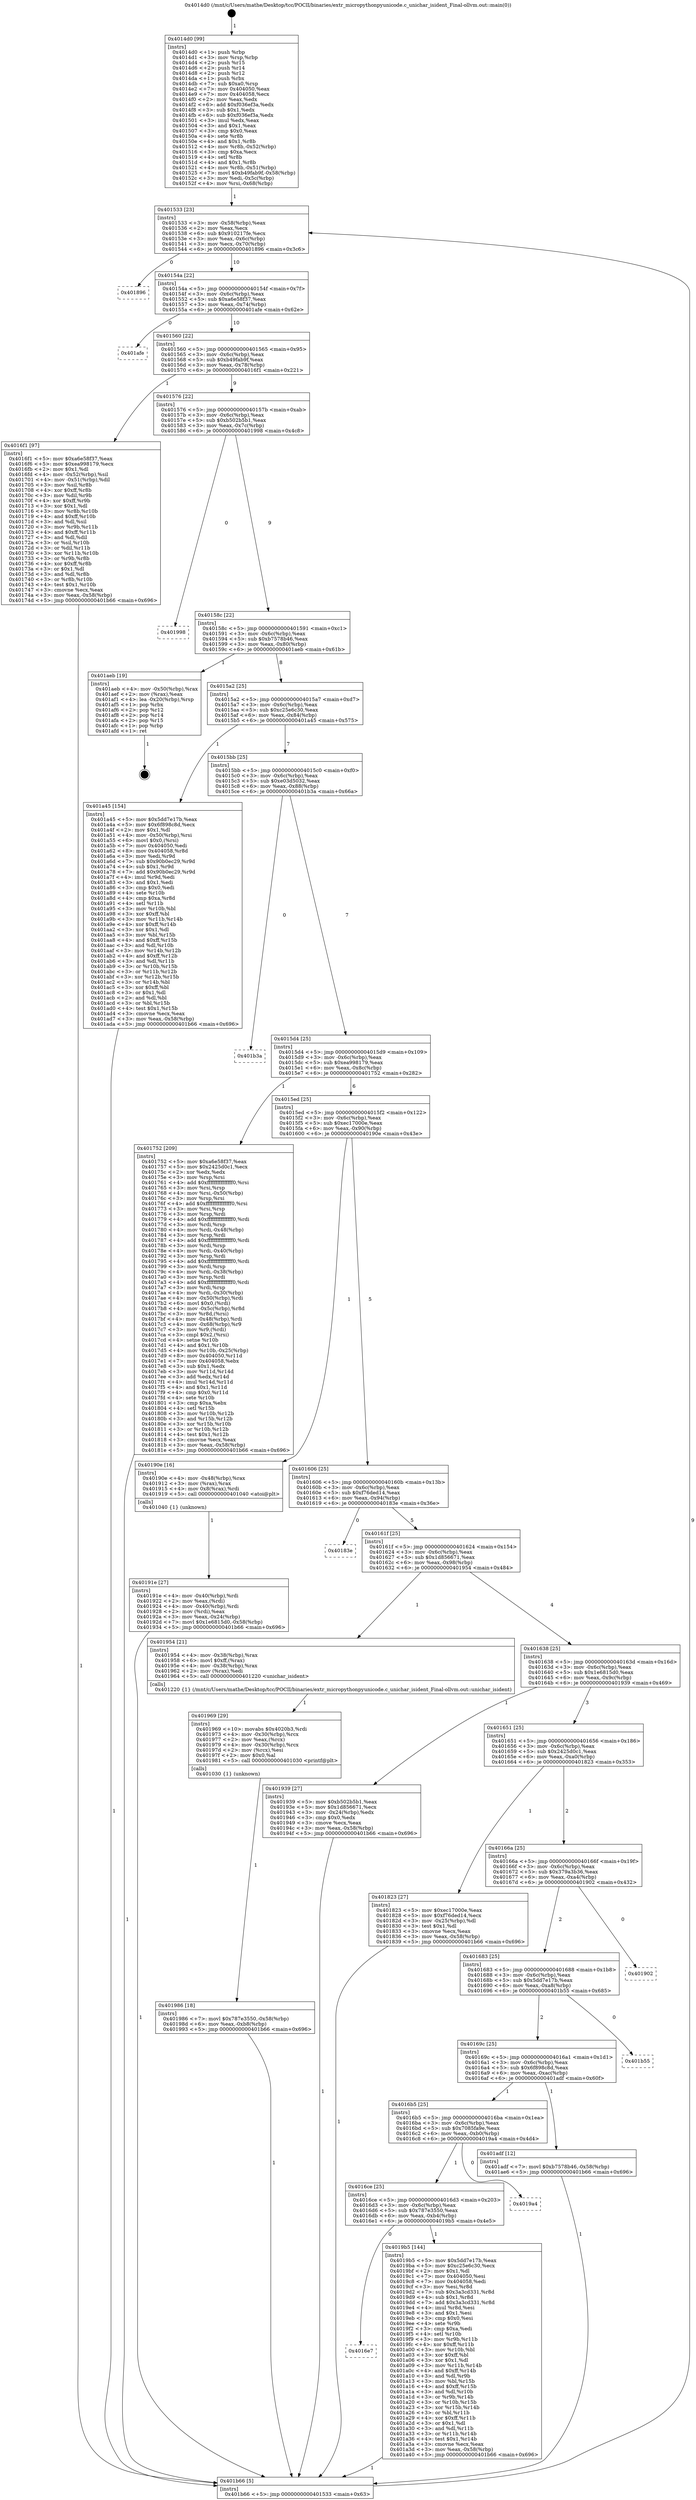 digraph "0x4014d0" {
  label = "0x4014d0 (/mnt/c/Users/mathe/Desktop/tcc/POCII/binaries/extr_micropythonpyunicode.c_unichar_isident_Final-ollvm.out::main(0))"
  labelloc = "t"
  node[shape=record]

  Entry [label="",width=0.3,height=0.3,shape=circle,fillcolor=black,style=filled]
  "0x401533" [label="{
     0x401533 [23]\l
     | [instrs]\l
     &nbsp;&nbsp;0x401533 \<+3\>: mov -0x58(%rbp),%eax\l
     &nbsp;&nbsp;0x401536 \<+2\>: mov %eax,%ecx\l
     &nbsp;&nbsp;0x401538 \<+6\>: sub $0x910217fe,%ecx\l
     &nbsp;&nbsp;0x40153e \<+3\>: mov %eax,-0x6c(%rbp)\l
     &nbsp;&nbsp;0x401541 \<+3\>: mov %ecx,-0x70(%rbp)\l
     &nbsp;&nbsp;0x401544 \<+6\>: je 0000000000401896 \<main+0x3c6\>\l
  }"]
  "0x401896" [label="{
     0x401896\l
  }", style=dashed]
  "0x40154a" [label="{
     0x40154a [22]\l
     | [instrs]\l
     &nbsp;&nbsp;0x40154a \<+5\>: jmp 000000000040154f \<main+0x7f\>\l
     &nbsp;&nbsp;0x40154f \<+3\>: mov -0x6c(%rbp),%eax\l
     &nbsp;&nbsp;0x401552 \<+5\>: sub $0xa6e58f37,%eax\l
     &nbsp;&nbsp;0x401557 \<+3\>: mov %eax,-0x74(%rbp)\l
     &nbsp;&nbsp;0x40155a \<+6\>: je 0000000000401afe \<main+0x62e\>\l
  }"]
  Exit [label="",width=0.3,height=0.3,shape=circle,fillcolor=black,style=filled,peripheries=2]
  "0x401afe" [label="{
     0x401afe\l
  }", style=dashed]
  "0x401560" [label="{
     0x401560 [22]\l
     | [instrs]\l
     &nbsp;&nbsp;0x401560 \<+5\>: jmp 0000000000401565 \<main+0x95\>\l
     &nbsp;&nbsp;0x401565 \<+3\>: mov -0x6c(%rbp),%eax\l
     &nbsp;&nbsp;0x401568 \<+5\>: sub $0xb49fab9f,%eax\l
     &nbsp;&nbsp;0x40156d \<+3\>: mov %eax,-0x78(%rbp)\l
     &nbsp;&nbsp;0x401570 \<+6\>: je 00000000004016f1 \<main+0x221\>\l
  }"]
  "0x4016e7" [label="{
     0x4016e7\l
  }", style=dashed]
  "0x4016f1" [label="{
     0x4016f1 [97]\l
     | [instrs]\l
     &nbsp;&nbsp;0x4016f1 \<+5\>: mov $0xa6e58f37,%eax\l
     &nbsp;&nbsp;0x4016f6 \<+5\>: mov $0xea998179,%ecx\l
     &nbsp;&nbsp;0x4016fb \<+2\>: mov $0x1,%dl\l
     &nbsp;&nbsp;0x4016fd \<+4\>: mov -0x52(%rbp),%sil\l
     &nbsp;&nbsp;0x401701 \<+4\>: mov -0x51(%rbp),%dil\l
     &nbsp;&nbsp;0x401705 \<+3\>: mov %sil,%r8b\l
     &nbsp;&nbsp;0x401708 \<+4\>: xor $0xff,%r8b\l
     &nbsp;&nbsp;0x40170c \<+3\>: mov %dil,%r9b\l
     &nbsp;&nbsp;0x40170f \<+4\>: xor $0xff,%r9b\l
     &nbsp;&nbsp;0x401713 \<+3\>: xor $0x1,%dl\l
     &nbsp;&nbsp;0x401716 \<+3\>: mov %r8b,%r10b\l
     &nbsp;&nbsp;0x401719 \<+4\>: and $0xff,%r10b\l
     &nbsp;&nbsp;0x40171d \<+3\>: and %dl,%sil\l
     &nbsp;&nbsp;0x401720 \<+3\>: mov %r9b,%r11b\l
     &nbsp;&nbsp;0x401723 \<+4\>: and $0xff,%r11b\l
     &nbsp;&nbsp;0x401727 \<+3\>: and %dl,%dil\l
     &nbsp;&nbsp;0x40172a \<+3\>: or %sil,%r10b\l
     &nbsp;&nbsp;0x40172d \<+3\>: or %dil,%r11b\l
     &nbsp;&nbsp;0x401730 \<+3\>: xor %r11b,%r10b\l
     &nbsp;&nbsp;0x401733 \<+3\>: or %r9b,%r8b\l
     &nbsp;&nbsp;0x401736 \<+4\>: xor $0xff,%r8b\l
     &nbsp;&nbsp;0x40173a \<+3\>: or $0x1,%dl\l
     &nbsp;&nbsp;0x40173d \<+3\>: and %dl,%r8b\l
     &nbsp;&nbsp;0x401740 \<+3\>: or %r8b,%r10b\l
     &nbsp;&nbsp;0x401743 \<+4\>: test $0x1,%r10b\l
     &nbsp;&nbsp;0x401747 \<+3\>: cmovne %ecx,%eax\l
     &nbsp;&nbsp;0x40174a \<+3\>: mov %eax,-0x58(%rbp)\l
     &nbsp;&nbsp;0x40174d \<+5\>: jmp 0000000000401b66 \<main+0x696\>\l
  }"]
  "0x401576" [label="{
     0x401576 [22]\l
     | [instrs]\l
     &nbsp;&nbsp;0x401576 \<+5\>: jmp 000000000040157b \<main+0xab\>\l
     &nbsp;&nbsp;0x40157b \<+3\>: mov -0x6c(%rbp),%eax\l
     &nbsp;&nbsp;0x40157e \<+5\>: sub $0xb502b5b1,%eax\l
     &nbsp;&nbsp;0x401583 \<+3\>: mov %eax,-0x7c(%rbp)\l
     &nbsp;&nbsp;0x401586 \<+6\>: je 0000000000401998 \<main+0x4c8\>\l
  }"]
  "0x401b66" [label="{
     0x401b66 [5]\l
     | [instrs]\l
     &nbsp;&nbsp;0x401b66 \<+5\>: jmp 0000000000401533 \<main+0x63\>\l
  }"]
  "0x4014d0" [label="{
     0x4014d0 [99]\l
     | [instrs]\l
     &nbsp;&nbsp;0x4014d0 \<+1\>: push %rbp\l
     &nbsp;&nbsp;0x4014d1 \<+3\>: mov %rsp,%rbp\l
     &nbsp;&nbsp;0x4014d4 \<+2\>: push %r15\l
     &nbsp;&nbsp;0x4014d6 \<+2\>: push %r14\l
     &nbsp;&nbsp;0x4014d8 \<+2\>: push %r12\l
     &nbsp;&nbsp;0x4014da \<+1\>: push %rbx\l
     &nbsp;&nbsp;0x4014db \<+7\>: sub $0xa0,%rsp\l
     &nbsp;&nbsp;0x4014e2 \<+7\>: mov 0x404050,%eax\l
     &nbsp;&nbsp;0x4014e9 \<+7\>: mov 0x404058,%ecx\l
     &nbsp;&nbsp;0x4014f0 \<+2\>: mov %eax,%edx\l
     &nbsp;&nbsp;0x4014f2 \<+6\>: add $0xf036ef3a,%edx\l
     &nbsp;&nbsp;0x4014f8 \<+3\>: sub $0x1,%edx\l
     &nbsp;&nbsp;0x4014fb \<+6\>: sub $0xf036ef3a,%edx\l
     &nbsp;&nbsp;0x401501 \<+3\>: imul %edx,%eax\l
     &nbsp;&nbsp;0x401504 \<+3\>: and $0x1,%eax\l
     &nbsp;&nbsp;0x401507 \<+3\>: cmp $0x0,%eax\l
     &nbsp;&nbsp;0x40150a \<+4\>: sete %r8b\l
     &nbsp;&nbsp;0x40150e \<+4\>: and $0x1,%r8b\l
     &nbsp;&nbsp;0x401512 \<+4\>: mov %r8b,-0x52(%rbp)\l
     &nbsp;&nbsp;0x401516 \<+3\>: cmp $0xa,%ecx\l
     &nbsp;&nbsp;0x401519 \<+4\>: setl %r8b\l
     &nbsp;&nbsp;0x40151d \<+4\>: and $0x1,%r8b\l
     &nbsp;&nbsp;0x401521 \<+4\>: mov %r8b,-0x51(%rbp)\l
     &nbsp;&nbsp;0x401525 \<+7\>: movl $0xb49fab9f,-0x58(%rbp)\l
     &nbsp;&nbsp;0x40152c \<+3\>: mov %edi,-0x5c(%rbp)\l
     &nbsp;&nbsp;0x40152f \<+4\>: mov %rsi,-0x68(%rbp)\l
  }"]
  "0x4019b5" [label="{
     0x4019b5 [144]\l
     | [instrs]\l
     &nbsp;&nbsp;0x4019b5 \<+5\>: mov $0x5dd7e17b,%eax\l
     &nbsp;&nbsp;0x4019ba \<+5\>: mov $0xc25e6c30,%ecx\l
     &nbsp;&nbsp;0x4019bf \<+2\>: mov $0x1,%dl\l
     &nbsp;&nbsp;0x4019c1 \<+7\>: mov 0x404050,%esi\l
     &nbsp;&nbsp;0x4019c8 \<+7\>: mov 0x404058,%edi\l
     &nbsp;&nbsp;0x4019cf \<+3\>: mov %esi,%r8d\l
     &nbsp;&nbsp;0x4019d2 \<+7\>: sub $0x3a3cd331,%r8d\l
     &nbsp;&nbsp;0x4019d9 \<+4\>: sub $0x1,%r8d\l
     &nbsp;&nbsp;0x4019dd \<+7\>: add $0x3a3cd331,%r8d\l
     &nbsp;&nbsp;0x4019e4 \<+4\>: imul %r8d,%esi\l
     &nbsp;&nbsp;0x4019e8 \<+3\>: and $0x1,%esi\l
     &nbsp;&nbsp;0x4019eb \<+3\>: cmp $0x0,%esi\l
     &nbsp;&nbsp;0x4019ee \<+4\>: sete %r9b\l
     &nbsp;&nbsp;0x4019f2 \<+3\>: cmp $0xa,%edi\l
     &nbsp;&nbsp;0x4019f5 \<+4\>: setl %r10b\l
     &nbsp;&nbsp;0x4019f9 \<+3\>: mov %r9b,%r11b\l
     &nbsp;&nbsp;0x4019fc \<+4\>: xor $0xff,%r11b\l
     &nbsp;&nbsp;0x401a00 \<+3\>: mov %r10b,%bl\l
     &nbsp;&nbsp;0x401a03 \<+3\>: xor $0xff,%bl\l
     &nbsp;&nbsp;0x401a06 \<+3\>: xor $0x1,%dl\l
     &nbsp;&nbsp;0x401a09 \<+3\>: mov %r11b,%r14b\l
     &nbsp;&nbsp;0x401a0c \<+4\>: and $0xff,%r14b\l
     &nbsp;&nbsp;0x401a10 \<+3\>: and %dl,%r9b\l
     &nbsp;&nbsp;0x401a13 \<+3\>: mov %bl,%r15b\l
     &nbsp;&nbsp;0x401a16 \<+4\>: and $0xff,%r15b\l
     &nbsp;&nbsp;0x401a1a \<+3\>: and %dl,%r10b\l
     &nbsp;&nbsp;0x401a1d \<+3\>: or %r9b,%r14b\l
     &nbsp;&nbsp;0x401a20 \<+3\>: or %r10b,%r15b\l
     &nbsp;&nbsp;0x401a23 \<+3\>: xor %r15b,%r14b\l
     &nbsp;&nbsp;0x401a26 \<+3\>: or %bl,%r11b\l
     &nbsp;&nbsp;0x401a29 \<+4\>: xor $0xff,%r11b\l
     &nbsp;&nbsp;0x401a2d \<+3\>: or $0x1,%dl\l
     &nbsp;&nbsp;0x401a30 \<+3\>: and %dl,%r11b\l
     &nbsp;&nbsp;0x401a33 \<+3\>: or %r11b,%r14b\l
     &nbsp;&nbsp;0x401a36 \<+4\>: test $0x1,%r14b\l
     &nbsp;&nbsp;0x401a3a \<+3\>: cmovne %ecx,%eax\l
     &nbsp;&nbsp;0x401a3d \<+3\>: mov %eax,-0x58(%rbp)\l
     &nbsp;&nbsp;0x401a40 \<+5\>: jmp 0000000000401b66 \<main+0x696\>\l
  }"]
  "0x401998" [label="{
     0x401998\l
  }", style=dashed]
  "0x40158c" [label="{
     0x40158c [22]\l
     | [instrs]\l
     &nbsp;&nbsp;0x40158c \<+5\>: jmp 0000000000401591 \<main+0xc1\>\l
     &nbsp;&nbsp;0x401591 \<+3\>: mov -0x6c(%rbp),%eax\l
     &nbsp;&nbsp;0x401594 \<+5\>: sub $0xb7578b46,%eax\l
     &nbsp;&nbsp;0x401599 \<+3\>: mov %eax,-0x80(%rbp)\l
     &nbsp;&nbsp;0x40159c \<+6\>: je 0000000000401aeb \<main+0x61b\>\l
  }"]
  "0x4016ce" [label="{
     0x4016ce [25]\l
     | [instrs]\l
     &nbsp;&nbsp;0x4016ce \<+5\>: jmp 00000000004016d3 \<main+0x203\>\l
     &nbsp;&nbsp;0x4016d3 \<+3\>: mov -0x6c(%rbp),%eax\l
     &nbsp;&nbsp;0x4016d6 \<+5\>: sub $0x787e3550,%eax\l
     &nbsp;&nbsp;0x4016db \<+6\>: mov %eax,-0xb4(%rbp)\l
     &nbsp;&nbsp;0x4016e1 \<+6\>: je 00000000004019b5 \<main+0x4e5\>\l
  }"]
  "0x401aeb" [label="{
     0x401aeb [19]\l
     | [instrs]\l
     &nbsp;&nbsp;0x401aeb \<+4\>: mov -0x50(%rbp),%rax\l
     &nbsp;&nbsp;0x401aef \<+2\>: mov (%rax),%eax\l
     &nbsp;&nbsp;0x401af1 \<+4\>: lea -0x20(%rbp),%rsp\l
     &nbsp;&nbsp;0x401af5 \<+1\>: pop %rbx\l
     &nbsp;&nbsp;0x401af6 \<+2\>: pop %r12\l
     &nbsp;&nbsp;0x401af8 \<+2\>: pop %r14\l
     &nbsp;&nbsp;0x401afa \<+2\>: pop %r15\l
     &nbsp;&nbsp;0x401afc \<+1\>: pop %rbp\l
     &nbsp;&nbsp;0x401afd \<+1\>: ret\l
  }"]
  "0x4015a2" [label="{
     0x4015a2 [25]\l
     | [instrs]\l
     &nbsp;&nbsp;0x4015a2 \<+5\>: jmp 00000000004015a7 \<main+0xd7\>\l
     &nbsp;&nbsp;0x4015a7 \<+3\>: mov -0x6c(%rbp),%eax\l
     &nbsp;&nbsp;0x4015aa \<+5\>: sub $0xc25e6c30,%eax\l
     &nbsp;&nbsp;0x4015af \<+6\>: mov %eax,-0x84(%rbp)\l
     &nbsp;&nbsp;0x4015b5 \<+6\>: je 0000000000401a45 \<main+0x575\>\l
  }"]
  "0x4019a4" [label="{
     0x4019a4\l
  }", style=dashed]
  "0x401a45" [label="{
     0x401a45 [154]\l
     | [instrs]\l
     &nbsp;&nbsp;0x401a45 \<+5\>: mov $0x5dd7e17b,%eax\l
     &nbsp;&nbsp;0x401a4a \<+5\>: mov $0x6f898c8d,%ecx\l
     &nbsp;&nbsp;0x401a4f \<+2\>: mov $0x1,%dl\l
     &nbsp;&nbsp;0x401a51 \<+4\>: mov -0x50(%rbp),%rsi\l
     &nbsp;&nbsp;0x401a55 \<+6\>: movl $0x0,(%rsi)\l
     &nbsp;&nbsp;0x401a5b \<+7\>: mov 0x404050,%edi\l
     &nbsp;&nbsp;0x401a62 \<+8\>: mov 0x404058,%r8d\l
     &nbsp;&nbsp;0x401a6a \<+3\>: mov %edi,%r9d\l
     &nbsp;&nbsp;0x401a6d \<+7\>: sub $0x90b0ec29,%r9d\l
     &nbsp;&nbsp;0x401a74 \<+4\>: sub $0x1,%r9d\l
     &nbsp;&nbsp;0x401a78 \<+7\>: add $0x90b0ec29,%r9d\l
     &nbsp;&nbsp;0x401a7f \<+4\>: imul %r9d,%edi\l
     &nbsp;&nbsp;0x401a83 \<+3\>: and $0x1,%edi\l
     &nbsp;&nbsp;0x401a86 \<+3\>: cmp $0x0,%edi\l
     &nbsp;&nbsp;0x401a89 \<+4\>: sete %r10b\l
     &nbsp;&nbsp;0x401a8d \<+4\>: cmp $0xa,%r8d\l
     &nbsp;&nbsp;0x401a91 \<+4\>: setl %r11b\l
     &nbsp;&nbsp;0x401a95 \<+3\>: mov %r10b,%bl\l
     &nbsp;&nbsp;0x401a98 \<+3\>: xor $0xff,%bl\l
     &nbsp;&nbsp;0x401a9b \<+3\>: mov %r11b,%r14b\l
     &nbsp;&nbsp;0x401a9e \<+4\>: xor $0xff,%r14b\l
     &nbsp;&nbsp;0x401aa2 \<+3\>: xor $0x1,%dl\l
     &nbsp;&nbsp;0x401aa5 \<+3\>: mov %bl,%r15b\l
     &nbsp;&nbsp;0x401aa8 \<+4\>: and $0xff,%r15b\l
     &nbsp;&nbsp;0x401aac \<+3\>: and %dl,%r10b\l
     &nbsp;&nbsp;0x401aaf \<+3\>: mov %r14b,%r12b\l
     &nbsp;&nbsp;0x401ab2 \<+4\>: and $0xff,%r12b\l
     &nbsp;&nbsp;0x401ab6 \<+3\>: and %dl,%r11b\l
     &nbsp;&nbsp;0x401ab9 \<+3\>: or %r10b,%r15b\l
     &nbsp;&nbsp;0x401abc \<+3\>: or %r11b,%r12b\l
     &nbsp;&nbsp;0x401abf \<+3\>: xor %r12b,%r15b\l
     &nbsp;&nbsp;0x401ac2 \<+3\>: or %r14b,%bl\l
     &nbsp;&nbsp;0x401ac5 \<+3\>: xor $0xff,%bl\l
     &nbsp;&nbsp;0x401ac8 \<+3\>: or $0x1,%dl\l
     &nbsp;&nbsp;0x401acb \<+2\>: and %dl,%bl\l
     &nbsp;&nbsp;0x401acd \<+3\>: or %bl,%r15b\l
     &nbsp;&nbsp;0x401ad0 \<+4\>: test $0x1,%r15b\l
     &nbsp;&nbsp;0x401ad4 \<+3\>: cmovne %ecx,%eax\l
     &nbsp;&nbsp;0x401ad7 \<+3\>: mov %eax,-0x58(%rbp)\l
     &nbsp;&nbsp;0x401ada \<+5\>: jmp 0000000000401b66 \<main+0x696\>\l
  }"]
  "0x4015bb" [label="{
     0x4015bb [25]\l
     | [instrs]\l
     &nbsp;&nbsp;0x4015bb \<+5\>: jmp 00000000004015c0 \<main+0xf0\>\l
     &nbsp;&nbsp;0x4015c0 \<+3\>: mov -0x6c(%rbp),%eax\l
     &nbsp;&nbsp;0x4015c3 \<+5\>: sub $0xe03d5032,%eax\l
     &nbsp;&nbsp;0x4015c8 \<+6\>: mov %eax,-0x88(%rbp)\l
     &nbsp;&nbsp;0x4015ce \<+6\>: je 0000000000401b3a \<main+0x66a\>\l
  }"]
  "0x4016b5" [label="{
     0x4016b5 [25]\l
     | [instrs]\l
     &nbsp;&nbsp;0x4016b5 \<+5\>: jmp 00000000004016ba \<main+0x1ea\>\l
     &nbsp;&nbsp;0x4016ba \<+3\>: mov -0x6c(%rbp),%eax\l
     &nbsp;&nbsp;0x4016bd \<+5\>: sub $0x7085fa9e,%eax\l
     &nbsp;&nbsp;0x4016c2 \<+6\>: mov %eax,-0xb0(%rbp)\l
     &nbsp;&nbsp;0x4016c8 \<+6\>: je 00000000004019a4 \<main+0x4d4\>\l
  }"]
  "0x401b3a" [label="{
     0x401b3a\l
  }", style=dashed]
  "0x4015d4" [label="{
     0x4015d4 [25]\l
     | [instrs]\l
     &nbsp;&nbsp;0x4015d4 \<+5\>: jmp 00000000004015d9 \<main+0x109\>\l
     &nbsp;&nbsp;0x4015d9 \<+3\>: mov -0x6c(%rbp),%eax\l
     &nbsp;&nbsp;0x4015dc \<+5\>: sub $0xea998179,%eax\l
     &nbsp;&nbsp;0x4015e1 \<+6\>: mov %eax,-0x8c(%rbp)\l
     &nbsp;&nbsp;0x4015e7 \<+6\>: je 0000000000401752 \<main+0x282\>\l
  }"]
  "0x401adf" [label="{
     0x401adf [12]\l
     | [instrs]\l
     &nbsp;&nbsp;0x401adf \<+7\>: movl $0xb7578b46,-0x58(%rbp)\l
     &nbsp;&nbsp;0x401ae6 \<+5\>: jmp 0000000000401b66 \<main+0x696\>\l
  }"]
  "0x401752" [label="{
     0x401752 [209]\l
     | [instrs]\l
     &nbsp;&nbsp;0x401752 \<+5\>: mov $0xa6e58f37,%eax\l
     &nbsp;&nbsp;0x401757 \<+5\>: mov $0x2425d0c1,%ecx\l
     &nbsp;&nbsp;0x40175c \<+2\>: xor %edx,%edx\l
     &nbsp;&nbsp;0x40175e \<+3\>: mov %rsp,%rsi\l
     &nbsp;&nbsp;0x401761 \<+4\>: add $0xfffffffffffffff0,%rsi\l
     &nbsp;&nbsp;0x401765 \<+3\>: mov %rsi,%rsp\l
     &nbsp;&nbsp;0x401768 \<+4\>: mov %rsi,-0x50(%rbp)\l
     &nbsp;&nbsp;0x40176c \<+3\>: mov %rsp,%rsi\l
     &nbsp;&nbsp;0x40176f \<+4\>: add $0xfffffffffffffff0,%rsi\l
     &nbsp;&nbsp;0x401773 \<+3\>: mov %rsi,%rsp\l
     &nbsp;&nbsp;0x401776 \<+3\>: mov %rsp,%rdi\l
     &nbsp;&nbsp;0x401779 \<+4\>: add $0xfffffffffffffff0,%rdi\l
     &nbsp;&nbsp;0x40177d \<+3\>: mov %rdi,%rsp\l
     &nbsp;&nbsp;0x401780 \<+4\>: mov %rdi,-0x48(%rbp)\l
     &nbsp;&nbsp;0x401784 \<+3\>: mov %rsp,%rdi\l
     &nbsp;&nbsp;0x401787 \<+4\>: add $0xfffffffffffffff0,%rdi\l
     &nbsp;&nbsp;0x40178b \<+3\>: mov %rdi,%rsp\l
     &nbsp;&nbsp;0x40178e \<+4\>: mov %rdi,-0x40(%rbp)\l
     &nbsp;&nbsp;0x401792 \<+3\>: mov %rsp,%rdi\l
     &nbsp;&nbsp;0x401795 \<+4\>: add $0xfffffffffffffff0,%rdi\l
     &nbsp;&nbsp;0x401799 \<+3\>: mov %rdi,%rsp\l
     &nbsp;&nbsp;0x40179c \<+4\>: mov %rdi,-0x38(%rbp)\l
     &nbsp;&nbsp;0x4017a0 \<+3\>: mov %rsp,%rdi\l
     &nbsp;&nbsp;0x4017a3 \<+4\>: add $0xfffffffffffffff0,%rdi\l
     &nbsp;&nbsp;0x4017a7 \<+3\>: mov %rdi,%rsp\l
     &nbsp;&nbsp;0x4017aa \<+4\>: mov %rdi,-0x30(%rbp)\l
     &nbsp;&nbsp;0x4017ae \<+4\>: mov -0x50(%rbp),%rdi\l
     &nbsp;&nbsp;0x4017b2 \<+6\>: movl $0x0,(%rdi)\l
     &nbsp;&nbsp;0x4017b8 \<+4\>: mov -0x5c(%rbp),%r8d\l
     &nbsp;&nbsp;0x4017bc \<+3\>: mov %r8d,(%rsi)\l
     &nbsp;&nbsp;0x4017bf \<+4\>: mov -0x48(%rbp),%rdi\l
     &nbsp;&nbsp;0x4017c3 \<+4\>: mov -0x68(%rbp),%r9\l
     &nbsp;&nbsp;0x4017c7 \<+3\>: mov %r9,(%rdi)\l
     &nbsp;&nbsp;0x4017ca \<+3\>: cmpl $0x2,(%rsi)\l
     &nbsp;&nbsp;0x4017cd \<+4\>: setne %r10b\l
     &nbsp;&nbsp;0x4017d1 \<+4\>: and $0x1,%r10b\l
     &nbsp;&nbsp;0x4017d5 \<+4\>: mov %r10b,-0x25(%rbp)\l
     &nbsp;&nbsp;0x4017d9 \<+8\>: mov 0x404050,%r11d\l
     &nbsp;&nbsp;0x4017e1 \<+7\>: mov 0x404058,%ebx\l
     &nbsp;&nbsp;0x4017e8 \<+3\>: sub $0x1,%edx\l
     &nbsp;&nbsp;0x4017eb \<+3\>: mov %r11d,%r14d\l
     &nbsp;&nbsp;0x4017ee \<+3\>: add %edx,%r14d\l
     &nbsp;&nbsp;0x4017f1 \<+4\>: imul %r14d,%r11d\l
     &nbsp;&nbsp;0x4017f5 \<+4\>: and $0x1,%r11d\l
     &nbsp;&nbsp;0x4017f9 \<+4\>: cmp $0x0,%r11d\l
     &nbsp;&nbsp;0x4017fd \<+4\>: sete %r10b\l
     &nbsp;&nbsp;0x401801 \<+3\>: cmp $0xa,%ebx\l
     &nbsp;&nbsp;0x401804 \<+4\>: setl %r15b\l
     &nbsp;&nbsp;0x401808 \<+3\>: mov %r10b,%r12b\l
     &nbsp;&nbsp;0x40180b \<+3\>: and %r15b,%r12b\l
     &nbsp;&nbsp;0x40180e \<+3\>: xor %r15b,%r10b\l
     &nbsp;&nbsp;0x401811 \<+3\>: or %r10b,%r12b\l
     &nbsp;&nbsp;0x401814 \<+4\>: test $0x1,%r12b\l
     &nbsp;&nbsp;0x401818 \<+3\>: cmovne %ecx,%eax\l
     &nbsp;&nbsp;0x40181b \<+3\>: mov %eax,-0x58(%rbp)\l
     &nbsp;&nbsp;0x40181e \<+5\>: jmp 0000000000401b66 \<main+0x696\>\l
  }"]
  "0x4015ed" [label="{
     0x4015ed [25]\l
     | [instrs]\l
     &nbsp;&nbsp;0x4015ed \<+5\>: jmp 00000000004015f2 \<main+0x122\>\l
     &nbsp;&nbsp;0x4015f2 \<+3\>: mov -0x6c(%rbp),%eax\l
     &nbsp;&nbsp;0x4015f5 \<+5\>: sub $0xec17000e,%eax\l
     &nbsp;&nbsp;0x4015fa \<+6\>: mov %eax,-0x90(%rbp)\l
     &nbsp;&nbsp;0x401600 \<+6\>: je 000000000040190e \<main+0x43e\>\l
  }"]
  "0x40169c" [label="{
     0x40169c [25]\l
     | [instrs]\l
     &nbsp;&nbsp;0x40169c \<+5\>: jmp 00000000004016a1 \<main+0x1d1\>\l
     &nbsp;&nbsp;0x4016a1 \<+3\>: mov -0x6c(%rbp),%eax\l
     &nbsp;&nbsp;0x4016a4 \<+5\>: sub $0x6f898c8d,%eax\l
     &nbsp;&nbsp;0x4016a9 \<+6\>: mov %eax,-0xac(%rbp)\l
     &nbsp;&nbsp;0x4016af \<+6\>: je 0000000000401adf \<main+0x60f\>\l
  }"]
  "0x40190e" [label="{
     0x40190e [16]\l
     | [instrs]\l
     &nbsp;&nbsp;0x40190e \<+4\>: mov -0x48(%rbp),%rax\l
     &nbsp;&nbsp;0x401912 \<+3\>: mov (%rax),%rax\l
     &nbsp;&nbsp;0x401915 \<+4\>: mov 0x8(%rax),%rdi\l
     &nbsp;&nbsp;0x401919 \<+5\>: call 0000000000401040 \<atoi@plt\>\l
     | [calls]\l
     &nbsp;&nbsp;0x401040 \{1\} (unknown)\l
  }"]
  "0x401606" [label="{
     0x401606 [25]\l
     | [instrs]\l
     &nbsp;&nbsp;0x401606 \<+5\>: jmp 000000000040160b \<main+0x13b\>\l
     &nbsp;&nbsp;0x40160b \<+3\>: mov -0x6c(%rbp),%eax\l
     &nbsp;&nbsp;0x40160e \<+5\>: sub $0xf76ded14,%eax\l
     &nbsp;&nbsp;0x401613 \<+6\>: mov %eax,-0x94(%rbp)\l
     &nbsp;&nbsp;0x401619 \<+6\>: je 000000000040183e \<main+0x36e\>\l
  }"]
  "0x401b55" [label="{
     0x401b55\l
  }", style=dashed]
  "0x40183e" [label="{
     0x40183e\l
  }", style=dashed]
  "0x40161f" [label="{
     0x40161f [25]\l
     | [instrs]\l
     &nbsp;&nbsp;0x40161f \<+5\>: jmp 0000000000401624 \<main+0x154\>\l
     &nbsp;&nbsp;0x401624 \<+3\>: mov -0x6c(%rbp),%eax\l
     &nbsp;&nbsp;0x401627 \<+5\>: sub $0x1d856671,%eax\l
     &nbsp;&nbsp;0x40162c \<+6\>: mov %eax,-0x98(%rbp)\l
     &nbsp;&nbsp;0x401632 \<+6\>: je 0000000000401954 \<main+0x484\>\l
  }"]
  "0x401683" [label="{
     0x401683 [25]\l
     | [instrs]\l
     &nbsp;&nbsp;0x401683 \<+5\>: jmp 0000000000401688 \<main+0x1b8\>\l
     &nbsp;&nbsp;0x401688 \<+3\>: mov -0x6c(%rbp),%eax\l
     &nbsp;&nbsp;0x40168b \<+5\>: sub $0x5dd7e17b,%eax\l
     &nbsp;&nbsp;0x401690 \<+6\>: mov %eax,-0xa8(%rbp)\l
     &nbsp;&nbsp;0x401696 \<+6\>: je 0000000000401b55 \<main+0x685\>\l
  }"]
  "0x401954" [label="{
     0x401954 [21]\l
     | [instrs]\l
     &nbsp;&nbsp;0x401954 \<+4\>: mov -0x38(%rbp),%rax\l
     &nbsp;&nbsp;0x401958 \<+6\>: movl $0xff,(%rax)\l
     &nbsp;&nbsp;0x40195e \<+4\>: mov -0x38(%rbp),%rax\l
     &nbsp;&nbsp;0x401962 \<+2\>: mov (%rax),%edi\l
     &nbsp;&nbsp;0x401964 \<+5\>: call 0000000000401220 \<unichar_isident\>\l
     | [calls]\l
     &nbsp;&nbsp;0x401220 \{1\} (/mnt/c/Users/mathe/Desktop/tcc/POCII/binaries/extr_micropythonpyunicode.c_unichar_isident_Final-ollvm.out::unichar_isident)\l
  }"]
  "0x401638" [label="{
     0x401638 [25]\l
     | [instrs]\l
     &nbsp;&nbsp;0x401638 \<+5\>: jmp 000000000040163d \<main+0x16d\>\l
     &nbsp;&nbsp;0x40163d \<+3\>: mov -0x6c(%rbp),%eax\l
     &nbsp;&nbsp;0x401640 \<+5\>: sub $0x1e6815d0,%eax\l
     &nbsp;&nbsp;0x401645 \<+6\>: mov %eax,-0x9c(%rbp)\l
     &nbsp;&nbsp;0x40164b \<+6\>: je 0000000000401939 \<main+0x469\>\l
  }"]
  "0x401902" [label="{
     0x401902\l
  }", style=dashed]
  "0x401939" [label="{
     0x401939 [27]\l
     | [instrs]\l
     &nbsp;&nbsp;0x401939 \<+5\>: mov $0xb502b5b1,%eax\l
     &nbsp;&nbsp;0x40193e \<+5\>: mov $0x1d856671,%ecx\l
     &nbsp;&nbsp;0x401943 \<+3\>: mov -0x24(%rbp),%edx\l
     &nbsp;&nbsp;0x401946 \<+3\>: cmp $0x0,%edx\l
     &nbsp;&nbsp;0x401949 \<+3\>: cmove %ecx,%eax\l
     &nbsp;&nbsp;0x40194c \<+3\>: mov %eax,-0x58(%rbp)\l
     &nbsp;&nbsp;0x40194f \<+5\>: jmp 0000000000401b66 \<main+0x696\>\l
  }"]
  "0x401651" [label="{
     0x401651 [25]\l
     | [instrs]\l
     &nbsp;&nbsp;0x401651 \<+5\>: jmp 0000000000401656 \<main+0x186\>\l
     &nbsp;&nbsp;0x401656 \<+3\>: mov -0x6c(%rbp),%eax\l
     &nbsp;&nbsp;0x401659 \<+5\>: sub $0x2425d0c1,%eax\l
     &nbsp;&nbsp;0x40165e \<+6\>: mov %eax,-0xa0(%rbp)\l
     &nbsp;&nbsp;0x401664 \<+6\>: je 0000000000401823 \<main+0x353\>\l
  }"]
  "0x401986" [label="{
     0x401986 [18]\l
     | [instrs]\l
     &nbsp;&nbsp;0x401986 \<+7\>: movl $0x787e3550,-0x58(%rbp)\l
     &nbsp;&nbsp;0x40198d \<+6\>: mov %eax,-0xb8(%rbp)\l
     &nbsp;&nbsp;0x401993 \<+5\>: jmp 0000000000401b66 \<main+0x696\>\l
  }"]
  "0x401823" [label="{
     0x401823 [27]\l
     | [instrs]\l
     &nbsp;&nbsp;0x401823 \<+5\>: mov $0xec17000e,%eax\l
     &nbsp;&nbsp;0x401828 \<+5\>: mov $0xf76ded14,%ecx\l
     &nbsp;&nbsp;0x40182d \<+3\>: mov -0x25(%rbp),%dl\l
     &nbsp;&nbsp;0x401830 \<+3\>: test $0x1,%dl\l
     &nbsp;&nbsp;0x401833 \<+3\>: cmovne %ecx,%eax\l
     &nbsp;&nbsp;0x401836 \<+3\>: mov %eax,-0x58(%rbp)\l
     &nbsp;&nbsp;0x401839 \<+5\>: jmp 0000000000401b66 \<main+0x696\>\l
  }"]
  "0x40166a" [label="{
     0x40166a [25]\l
     | [instrs]\l
     &nbsp;&nbsp;0x40166a \<+5\>: jmp 000000000040166f \<main+0x19f\>\l
     &nbsp;&nbsp;0x40166f \<+3\>: mov -0x6c(%rbp),%eax\l
     &nbsp;&nbsp;0x401672 \<+5\>: sub $0x379a3b36,%eax\l
     &nbsp;&nbsp;0x401677 \<+6\>: mov %eax,-0xa4(%rbp)\l
     &nbsp;&nbsp;0x40167d \<+6\>: je 0000000000401902 \<main+0x432\>\l
  }"]
  "0x40191e" [label="{
     0x40191e [27]\l
     | [instrs]\l
     &nbsp;&nbsp;0x40191e \<+4\>: mov -0x40(%rbp),%rdi\l
     &nbsp;&nbsp;0x401922 \<+2\>: mov %eax,(%rdi)\l
     &nbsp;&nbsp;0x401924 \<+4\>: mov -0x40(%rbp),%rdi\l
     &nbsp;&nbsp;0x401928 \<+2\>: mov (%rdi),%eax\l
     &nbsp;&nbsp;0x40192a \<+3\>: mov %eax,-0x24(%rbp)\l
     &nbsp;&nbsp;0x40192d \<+7\>: movl $0x1e6815d0,-0x58(%rbp)\l
     &nbsp;&nbsp;0x401934 \<+5\>: jmp 0000000000401b66 \<main+0x696\>\l
  }"]
  "0x401969" [label="{
     0x401969 [29]\l
     | [instrs]\l
     &nbsp;&nbsp;0x401969 \<+10\>: movabs $0x4020b3,%rdi\l
     &nbsp;&nbsp;0x401973 \<+4\>: mov -0x30(%rbp),%rcx\l
     &nbsp;&nbsp;0x401977 \<+2\>: mov %eax,(%rcx)\l
     &nbsp;&nbsp;0x401979 \<+4\>: mov -0x30(%rbp),%rcx\l
     &nbsp;&nbsp;0x40197d \<+2\>: mov (%rcx),%esi\l
     &nbsp;&nbsp;0x40197f \<+2\>: mov $0x0,%al\l
     &nbsp;&nbsp;0x401981 \<+5\>: call 0000000000401030 \<printf@plt\>\l
     | [calls]\l
     &nbsp;&nbsp;0x401030 \{1\} (unknown)\l
  }"]
  Entry -> "0x4014d0" [label=" 1"]
  "0x401533" -> "0x401896" [label=" 0"]
  "0x401533" -> "0x40154a" [label=" 10"]
  "0x401aeb" -> Exit [label=" 1"]
  "0x40154a" -> "0x401afe" [label=" 0"]
  "0x40154a" -> "0x401560" [label=" 10"]
  "0x401adf" -> "0x401b66" [label=" 1"]
  "0x401560" -> "0x4016f1" [label=" 1"]
  "0x401560" -> "0x401576" [label=" 9"]
  "0x4016f1" -> "0x401b66" [label=" 1"]
  "0x4014d0" -> "0x401533" [label=" 1"]
  "0x401b66" -> "0x401533" [label=" 9"]
  "0x401a45" -> "0x401b66" [label=" 1"]
  "0x401576" -> "0x401998" [label=" 0"]
  "0x401576" -> "0x40158c" [label=" 9"]
  "0x4019b5" -> "0x401b66" [label=" 1"]
  "0x40158c" -> "0x401aeb" [label=" 1"]
  "0x40158c" -> "0x4015a2" [label=" 8"]
  "0x4016ce" -> "0x4019b5" [label=" 1"]
  "0x4015a2" -> "0x401a45" [label=" 1"]
  "0x4015a2" -> "0x4015bb" [label=" 7"]
  "0x4016ce" -> "0x4016e7" [label=" 0"]
  "0x4015bb" -> "0x401b3a" [label=" 0"]
  "0x4015bb" -> "0x4015d4" [label=" 7"]
  "0x4016b5" -> "0x4019a4" [label=" 0"]
  "0x4015d4" -> "0x401752" [label=" 1"]
  "0x4015d4" -> "0x4015ed" [label=" 6"]
  "0x401752" -> "0x401b66" [label=" 1"]
  "0x4016b5" -> "0x4016ce" [label=" 1"]
  "0x4015ed" -> "0x40190e" [label=" 1"]
  "0x4015ed" -> "0x401606" [label=" 5"]
  "0x40169c" -> "0x401adf" [label=" 1"]
  "0x401606" -> "0x40183e" [label=" 0"]
  "0x401606" -> "0x40161f" [label=" 5"]
  "0x40169c" -> "0x4016b5" [label=" 1"]
  "0x40161f" -> "0x401954" [label=" 1"]
  "0x40161f" -> "0x401638" [label=" 4"]
  "0x401683" -> "0x401b55" [label=" 0"]
  "0x401638" -> "0x401939" [label=" 1"]
  "0x401638" -> "0x401651" [label=" 3"]
  "0x401683" -> "0x40169c" [label=" 2"]
  "0x401651" -> "0x401823" [label=" 1"]
  "0x401651" -> "0x40166a" [label=" 2"]
  "0x401823" -> "0x401b66" [label=" 1"]
  "0x40190e" -> "0x40191e" [label=" 1"]
  "0x40191e" -> "0x401b66" [label=" 1"]
  "0x401939" -> "0x401b66" [label=" 1"]
  "0x401954" -> "0x401969" [label=" 1"]
  "0x401969" -> "0x401986" [label=" 1"]
  "0x401986" -> "0x401b66" [label=" 1"]
  "0x40166a" -> "0x401683" [label=" 2"]
  "0x40166a" -> "0x401902" [label=" 0"]
}
